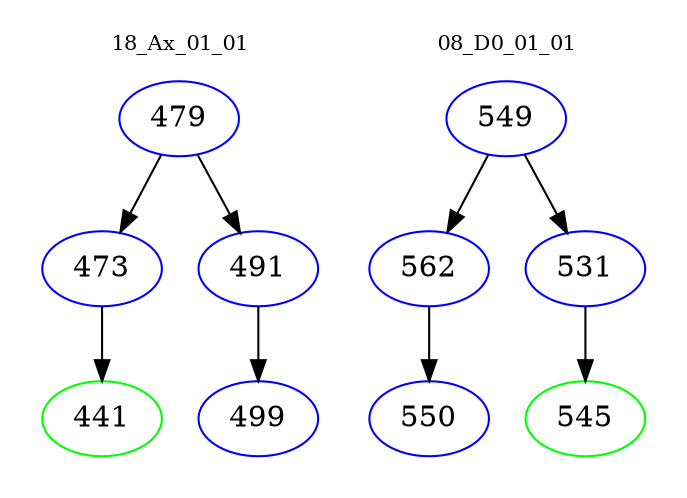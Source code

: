 digraph{
subgraph cluster_0 {
color = white
label = "18_Ax_01_01";
fontsize=10;
T0_479 [label="479", color="blue"]
T0_479 -> T0_473 [color="black"]
T0_473 [label="473", color="blue"]
T0_473 -> T0_441 [color="black"]
T0_441 [label="441", color="green"]
T0_479 -> T0_491 [color="black"]
T0_491 [label="491", color="blue"]
T0_491 -> T0_499 [color="black"]
T0_499 [label="499", color="blue"]
}
subgraph cluster_1 {
color = white
label = "08_D0_01_01";
fontsize=10;
T1_549 [label="549", color="blue"]
T1_549 -> T1_562 [color="black"]
T1_562 [label="562", color="blue"]
T1_562 -> T1_550 [color="black"]
T1_550 [label="550", color="blue"]
T1_549 -> T1_531 [color="black"]
T1_531 [label="531", color="blue"]
T1_531 -> T1_545 [color="black"]
T1_545 [label="545", color="green"]
}
}
